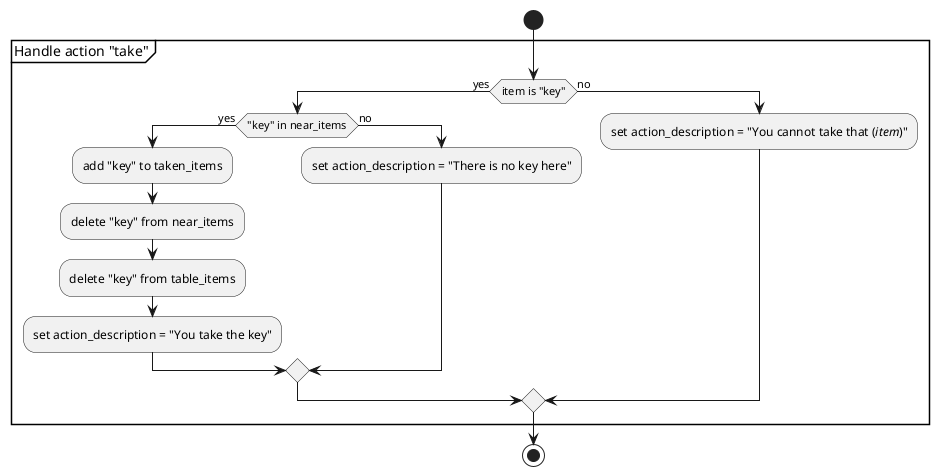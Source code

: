 @startuml
!pragma useVerticalIf on

start

partition Handle action "take" {
    if (item is "key") then (yes)
        if ("key" in near_items) then (yes)
            :add "key" to taken_items;
            :delete "key" from near_items;
            :delete "key" from table_items;
            :set action_description = "You take the key";
        else (no)
            :set action_description = "There is no key here";
        endif
    else (no)
        :set action_description = "You cannot take that (//item//)";
    endif
}

stop
@enduml